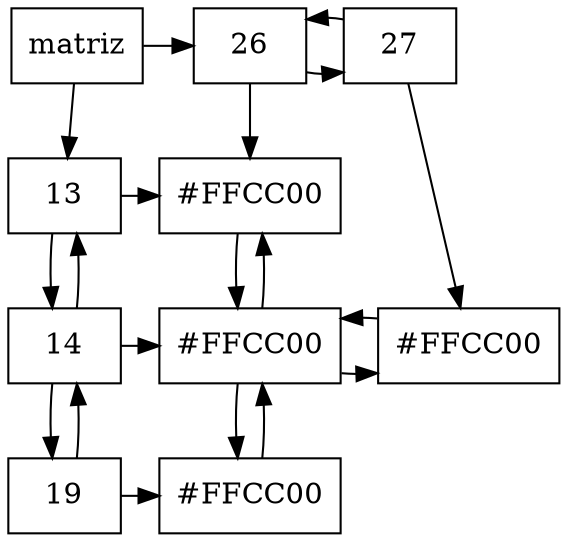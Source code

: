 digraph{
node[shape=box];{
rank=min;
matriz;n409784704[label="26"];
n1058266253[label="27"];
}{
rank=same;
n1205702539[label="13"];
n953708720[label="#FFCC00"];
}{
rank=same;
n1187403514[label="14"];
n1737497883[label="#FFCC00"];
n1285191605[label="#FFCC00"];
}{
rank=same;
n935121766[label="19"];
n1136206573[label="#FFCC00"];
}matriz->n409784704;
n409784704->n1058266253;
n1058266253->n409784704;
n409784704->n953708720[rankdir=UD];
n1058266253->n1285191605[rankdir=UD];
matriz->n1205702539[rankdir=UD];
n1205702539->n953708720;
n953708720->n1737497883[rankdir=UD];
n1737497883->n953708720[rankdir=UD];
n1205702539->n1187403514[rankdir=UD];
n1187403514->n1205702539[rankdir=UD];
n1187403514->n1737497883;
n1737497883->n1285191605;
n1285191605->n1737497883;
n1737497883->n1136206573[rankdir=UD];
n1136206573->n1737497883[rankdir=UD];
n1187403514->n935121766[rankdir=UD];
n935121766->n1187403514[rankdir=UD];
n935121766->n1136206573;
}